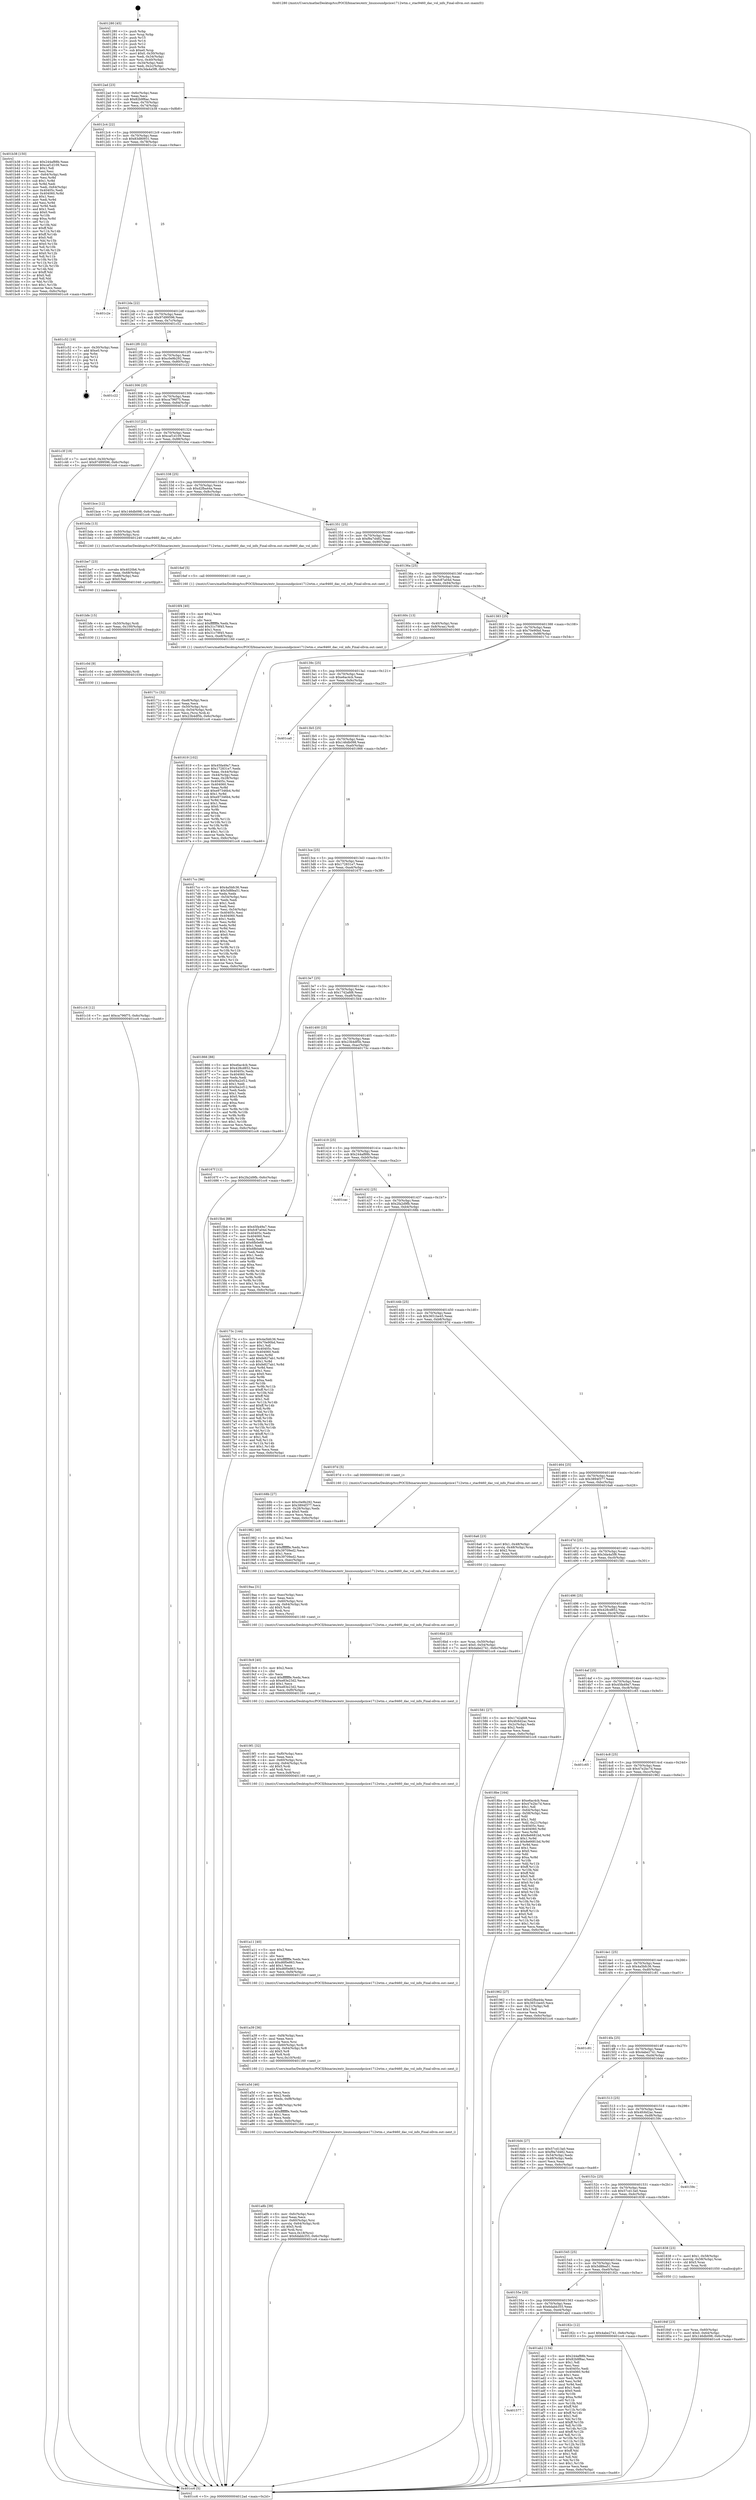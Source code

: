 digraph "0x401280" {
  label = "0x401280 (/mnt/c/Users/mathe/Desktop/tcc/POCII/binaries/extr_linuxsoundpciice1712wtm.c_stac9460_dac_vol_info_Final-ollvm.out::main(0))"
  labelloc = "t"
  node[shape=record]

  Entry [label="",width=0.3,height=0.3,shape=circle,fillcolor=black,style=filled]
  "0x4012ad" [label="{
     0x4012ad [23]\l
     | [instrs]\l
     &nbsp;&nbsp;0x4012ad \<+3\>: mov -0x6c(%rbp),%eax\l
     &nbsp;&nbsp;0x4012b0 \<+2\>: mov %eax,%ecx\l
     &nbsp;&nbsp;0x4012b2 \<+6\>: sub $0x82b9f6ac,%ecx\l
     &nbsp;&nbsp;0x4012b8 \<+3\>: mov %eax,-0x70(%rbp)\l
     &nbsp;&nbsp;0x4012bb \<+3\>: mov %ecx,-0x74(%rbp)\l
     &nbsp;&nbsp;0x4012be \<+6\>: je 0000000000401b38 \<main+0x8b8\>\l
  }"]
  "0x401b38" [label="{
     0x401b38 [150]\l
     | [instrs]\l
     &nbsp;&nbsp;0x401b38 \<+5\>: mov $0x244af88b,%eax\l
     &nbsp;&nbsp;0x401b3d \<+5\>: mov $0xcaf1d109,%ecx\l
     &nbsp;&nbsp;0x401b42 \<+2\>: mov $0x1,%dl\l
     &nbsp;&nbsp;0x401b44 \<+2\>: xor %esi,%esi\l
     &nbsp;&nbsp;0x401b46 \<+3\>: mov -0x64(%rbp),%edi\l
     &nbsp;&nbsp;0x401b49 \<+3\>: mov %esi,%r8d\l
     &nbsp;&nbsp;0x401b4c \<+4\>: sub $0x1,%r8d\l
     &nbsp;&nbsp;0x401b50 \<+3\>: sub %r8d,%edi\l
     &nbsp;&nbsp;0x401b53 \<+3\>: mov %edi,-0x64(%rbp)\l
     &nbsp;&nbsp;0x401b56 \<+7\>: mov 0x40405c,%edi\l
     &nbsp;&nbsp;0x401b5d \<+8\>: mov 0x404060,%r8d\l
     &nbsp;&nbsp;0x401b65 \<+3\>: sub $0x1,%esi\l
     &nbsp;&nbsp;0x401b68 \<+3\>: mov %edi,%r9d\l
     &nbsp;&nbsp;0x401b6b \<+3\>: add %esi,%r9d\l
     &nbsp;&nbsp;0x401b6e \<+4\>: imul %r9d,%edi\l
     &nbsp;&nbsp;0x401b72 \<+3\>: and $0x1,%edi\l
     &nbsp;&nbsp;0x401b75 \<+3\>: cmp $0x0,%edi\l
     &nbsp;&nbsp;0x401b78 \<+4\>: sete %r10b\l
     &nbsp;&nbsp;0x401b7c \<+4\>: cmp $0xa,%r8d\l
     &nbsp;&nbsp;0x401b80 \<+4\>: setl %r11b\l
     &nbsp;&nbsp;0x401b84 \<+3\>: mov %r10b,%bl\l
     &nbsp;&nbsp;0x401b87 \<+3\>: xor $0xff,%bl\l
     &nbsp;&nbsp;0x401b8a \<+3\>: mov %r11b,%r14b\l
     &nbsp;&nbsp;0x401b8d \<+4\>: xor $0xff,%r14b\l
     &nbsp;&nbsp;0x401b91 \<+3\>: xor $0x0,%dl\l
     &nbsp;&nbsp;0x401b94 \<+3\>: mov %bl,%r15b\l
     &nbsp;&nbsp;0x401b97 \<+4\>: and $0x0,%r15b\l
     &nbsp;&nbsp;0x401b9b \<+3\>: and %dl,%r10b\l
     &nbsp;&nbsp;0x401b9e \<+3\>: mov %r14b,%r12b\l
     &nbsp;&nbsp;0x401ba1 \<+4\>: and $0x0,%r12b\l
     &nbsp;&nbsp;0x401ba5 \<+3\>: and %dl,%r11b\l
     &nbsp;&nbsp;0x401ba8 \<+3\>: or %r10b,%r15b\l
     &nbsp;&nbsp;0x401bab \<+3\>: or %r11b,%r12b\l
     &nbsp;&nbsp;0x401bae \<+3\>: xor %r12b,%r15b\l
     &nbsp;&nbsp;0x401bb1 \<+3\>: or %r14b,%bl\l
     &nbsp;&nbsp;0x401bb4 \<+3\>: xor $0xff,%bl\l
     &nbsp;&nbsp;0x401bb7 \<+3\>: or $0x0,%dl\l
     &nbsp;&nbsp;0x401bba \<+2\>: and %dl,%bl\l
     &nbsp;&nbsp;0x401bbc \<+3\>: or %bl,%r15b\l
     &nbsp;&nbsp;0x401bbf \<+4\>: test $0x1,%r15b\l
     &nbsp;&nbsp;0x401bc3 \<+3\>: cmovne %ecx,%eax\l
     &nbsp;&nbsp;0x401bc6 \<+3\>: mov %eax,-0x6c(%rbp)\l
     &nbsp;&nbsp;0x401bc9 \<+5\>: jmp 0000000000401cc6 \<main+0xa46\>\l
  }"]
  "0x4012c4" [label="{
     0x4012c4 [22]\l
     | [instrs]\l
     &nbsp;&nbsp;0x4012c4 \<+5\>: jmp 00000000004012c9 \<main+0x49\>\l
     &nbsp;&nbsp;0x4012c9 \<+3\>: mov -0x70(%rbp),%eax\l
     &nbsp;&nbsp;0x4012cc \<+5\>: sub $0x83d80931,%eax\l
     &nbsp;&nbsp;0x4012d1 \<+3\>: mov %eax,-0x78(%rbp)\l
     &nbsp;&nbsp;0x4012d4 \<+6\>: je 0000000000401c2e \<main+0x9ae\>\l
  }"]
  Exit [label="",width=0.3,height=0.3,shape=circle,fillcolor=black,style=filled,peripheries=2]
  "0x401c2e" [label="{
     0x401c2e\l
  }", style=dashed]
  "0x4012da" [label="{
     0x4012da [22]\l
     | [instrs]\l
     &nbsp;&nbsp;0x4012da \<+5\>: jmp 00000000004012df \<main+0x5f\>\l
     &nbsp;&nbsp;0x4012df \<+3\>: mov -0x70(%rbp),%eax\l
     &nbsp;&nbsp;0x4012e2 \<+5\>: sub $0x97d99596,%eax\l
     &nbsp;&nbsp;0x4012e7 \<+3\>: mov %eax,-0x7c(%rbp)\l
     &nbsp;&nbsp;0x4012ea \<+6\>: je 0000000000401c52 \<main+0x9d2\>\l
  }"]
  "0x401c16" [label="{
     0x401c16 [12]\l
     | [instrs]\l
     &nbsp;&nbsp;0x401c16 \<+7\>: movl $0xca796f75,-0x6c(%rbp)\l
     &nbsp;&nbsp;0x401c1d \<+5\>: jmp 0000000000401cc6 \<main+0xa46\>\l
  }"]
  "0x401c52" [label="{
     0x401c52 [19]\l
     | [instrs]\l
     &nbsp;&nbsp;0x401c52 \<+3\>: mov -0x30(%rbp),%eax\l
     &nbsp;&nbsp;0x401c55 \<+7\>: add $0xe0,%rsp\l
     &nbsp;&nbsp;0x401c5c \<+1\>: pop %rbx\l
     &nbsp;&nbsp;0x401c5d \<+2\>: pop %r12\l
     &nbsp;&nbsp;0x401c5f \<+2\>: pop %r14\l
     &nbsp;&nbsp;0x401c61 \<+2\>: pop %r15\l
     &nbsp;&nbsp;0x401c63 \<+1\>: pop %rbp\l
     &nbsp;&nbsp;0x401c64 \<+1\>: ret\l
  }"]
  "0x4012f0" [label="{
     0x4012f0 [22]\l
     | [instrs]\l
     &nbsp;&nbsp;0x4012f0 \<+5\>: jmp 00000000004012f5 \<main+0x75\>\l
     &nbsp;&nbsp;0x4012f5 \<+3\>: mov -0x70(%rbp),%eax\l
     &nbsp;&nbsp;0x4012f8 \<+5\>: sub $0xc0e9b292,%eax\l
     &nbsp;&nbsp;0x4012fd \<+3\>: mov %eax,-0x80(%rbp)\l
     &nbsp;&nbsp;0x401300 \<+6\>: je 0000000000401c22 \<main+0x9a2\>\l
  }"]
  "0x401c0d" [label="{
     0x401c0d [9]\l
     | [instrs]\l
     &nbsp;&nbsp;0x401c0d \<+4\>: mov -0x60(%rbp),%rdi\l
     &nbsp;&nbsp;0x401c11 \<+5\>: call 0000000000401030 \<free@plt\>\l
     | [calls]\l
     &nbsp;&nbsp;0x401030 \{1\} (unknown)\l
  }"]
  "0x401c22" [label="{
     0x401c22\l
  }", style=dashed]
  "0x401306" [label="{
     0x401306 [25]\l
     | [instrs]\l
     &nbsp;&nbsp;0x401306 \<+5\>: jmp 000000000040130b \<main+0x8b\>\l
     &nbsp;&nbsp;0x40130b \<+3\>: mov -0x70(%rbp),%eax\l
     &nbsp;&nbsp;0x40130e \<+5\>: sub $0xca796f75,%eax\l
     &nbsp;&nbsp;0x401313 \<+6\>: mov %eax,-0x84(%rbp)\l
     &nbsp;&nbsp;0x401319 \<+6\>: je 0000000000401c3f \<main+0x9bf\>\l
  }"]
  "0x401bfe" [label="{
     0x401bfe [15]\l
     | [instrs]\l
     &nbsp;&nbsp;0x401bfe \<+4\>: mov -0x50(%rbp),%rdi\l
     &nbsp;&nbsp;0x401c02 \<+6\>: mov %eax,-0x100(%rbp)\l
     &nbsp;&nbsp;0x401c08 \<+5\>: call 0000000000401030 \<free@plt\>\l
     | [calls]\l
     &nbsp;&nbsp;0x401030 \{1\} (unknown)\l
  }"]
  "0x401c3f" [label="{
     0x401c3f [19]\l
     | [instrs]\l
     &nbsp;&nbsp;0x401c3f \<+7\>: movl $0x0,-0x30(%rbp)\l
     &nbsp;&nbsp;0x401c46 \<+7\>: movl $0x97d99596,-0x6c(%rbp)\l
     &nbsp;&nbsp;0x401c4d \<+5\>: jmp 0000000000401cc6 \<main+0xa46\>\l
  }"]
  "0x40131f" [label="{
     0x40131f [25]\l
     | [instrs]\l
     &nbsp;&nbsp;0x40131f \<+5\>: jmp 0000000000401324 \<main+0xa4\>\l
     &nbsp;&nbsp;0x401324 \<+3\>: mov -0x70(%rbp),%eax\l
     &nbsp;&nbsp;0x401327 \<+5\>: sub $0xcaf1d109,%eax\l
     &nbsp;&nbsp;0x40132c \<+6\>: mov %eax,-0x88(%rbp)\l
     &nbsp;&nbsp;0x401332 \<+6\>: je 0000000000401bce \<main+0x94e\>\l
  }"]
  "0x401be7" [label="{
     0x401be7 [23]\l
     | [instrs]\l
     &nbsp;&nbsp;0x401be7 \<+10\>: movabs $0x4020b6,%rdi\l
     &nbsp;&nbsp;0x401bf1 \<+3\>: mov %eax,-0x68(%rbp)\l
     &nbsp;&nbsp;0x401bf4 \<+3\>: mov -0x68(%rbp),%esi\l
     &nbsp;&nbsp;0x401bf7 \<+2\>: mov $0x0,%al\l
     &nbsp;&nbsp;0x401bf9 \<+5\>: call 0000000000401040 \<printf@plt\>\l
     | [calls]\l
     &nbsp;&nbsp;0x401040 \{1\} (unknown)\l
  }"]
  "0x401bce" [label="{
     0x401bce [12]\l
     | [instrs]\l
     &nbsp;&nbsp;0x401bce \<+7\>: movl $0x146db098,-0x6c(%rbp)\l
     &nbsp;&nbsp;0x401bd5 \<+5\>: jmp 0000000000401cc6 \<main+0xa46\>\l
  }"]
  "0x401338" [label="{
     0x401338 [25]\l
     | [instrs]\l
     &nbsp;&nbsp;0x401338 \<+5\>: jmp 000000000040133d \<main+0xbd\>\l
     &nbsp;&nbsp;0x40133d \<+3\>: mov -0x70(%rbp),%eax\l
     &nbsp;&nbsp;0x401340 \<+5\>: sub $0xd2fba44a,%eax\l
     &nbsp;&nbsp;0x401345 \<+6\>: mov %eax,-0x8c(%rbp)\l
     &nbsp;&nbsp;0x40134b \<+6\>: je 0000000000401bda \<main+0x95a\>\l
  }"]
  "0x401577" [label="{
     0x401577\l
  }", style=dashed]
  "0x401bda" [label="{
     0x401bda [13]\l
     | [instrs]\l
     &nbsp;&nbsp;0x401bda \<+4\>: mov -0x50(%rbp),%rdi\l
     &nbsp;&nbsp;0x401bde \<+4\>: mov -0x60(%rbp),%rsi\l
     &nbsp;&nbsp;0x401be2 \<+5\>: call 0000000000401240 \<stac9460_dac_vol_info\>\l
     | [calls]\l
     &nbsp;&nbsp;0x401240 \{1\} (/mnt/c/Users/mathe/Desktop/tcc/POCII/binaries/extr_linuxsoundpciice1712wtm.c_stac9460_dac_vol_info_Final-ollvm.out::stac9460_dac_vol_info)\l
  }"]
  "0x401351" [label="{
     0x401351 [25]\l
     | [instrs]\l
     &nbsp;&nbsp;0x401351 \<+5\>: jmp 0000000000401356 \<main+0xd6\>\l
     &nbsp;&nbsp;0x401356 \<+3\>: mov -0x70(%rbp),%eax\l
     &nbsp;&nbsp;0x401359 \<+5\>: sub $0xf9a7d482,%eax\l
     &nbsp;&nbsp;0x40135e \<+6\>: mov %eax,-0x90(%rbp)\l
     &nbsp;&nbsp;0x401364 \<+6\>: je 00000000004016ef \<main+0x46f\>\l
  }"]
  "0x401ab2" [label="{
     0x401ab2 [134]\l
     | [instrs]\l
     &nbsp;&nbsp;0x401ab2 \<+5\>: mov $0x244af88b,%eax\l
     &nbsp;&nbsp;0x401ab7 \<+5\>: mov $0x82b9f6ac,%ecx\l
     &nbsp;&nbsp;0x401abc \<+2\>: mov $0x1,%dl\l
     &nbsp;&nbsp;0x401abe \<+2\>: xor %esi,%esi\l
     &nbsp;&nbsp;0x401ac0 \<+7\>: mov 0x40405c,%edi\l
     &nbsp;&nbsp;0x401ac7 \<+8\>: mov 0x404060,%r8d\l
     &nbsp;&nbsp;0x401acf \<+3\>: sub $0x1,%esi\l
     &nbsp;&nbsp;0x401ad2 \<+3\>: mov %edi,%r9d\l
     &nbsp;&nbsp;0x401ad5 \<+3\>: add %esi,%r9d\l
     &nbsp;&nbsp;0x401ad8 \<+4\>: imul %r9d,%edi\l
     &nbsp;&nbsp;0x401adc \<+3\>: and $0x1,%edi\l
     &nbsp;&nbsp;0x401adf \<+3\>: cmp $0x0,%edi\l
     &nbsp;&nbsp;0x401ae2 \<+4\>: sete %r10b\l
     &nbsp;&nbsp;0x401ae6 \<+4\>: cmp $0xa,%r8d\l
     &nbsp;&nbsp;0x401aea \<+4\>: setl %r11b\l
     &nbsp;&nbsp;0x401aee \<+3\>: mov %r10b,%bl\l
     &nbsp;&nbsp;0x401af1 \<+3\>: xor $0xff,%bl\l
     &nbsp;&nbsp;0x401af4 \<+3\>: mov %r11b,%r14b\l
     &nbsp;&nbsp;0x401af7 \<+4\>: xor $0xff,%r14b\l
     &nbsp;&nbsp;0x401afb \<+3\>: xor $0x1,%dl\l
     &nbsp;&nbsp;0x401afe \<+3\>: mov %bl,%r15b\l
     &nbsp;&nbsp;0x401b01 \<+4\>: and $0xff,%r15b\l
     &nbsp;&nbsp;0x401b05 \<+3\>: and %dl,%r10b\l
     &nbsp;&nbsp;0x401b08 \<+3\>: mov %r14b,%r12b\l
     &nbsp;&nbsp;0x401b0b \<+4\>: and $0xff,%r12b\l
     &nbsp;&nbsp;0x401b0f \<+3\>: and %dl,%r11b\l
     &nbsp;&nbsp;0x401b12 \<+3\>: or %r10b,%r15b\l
     &nbsp;&nbsp;0x401b15 \<+3\>: or %r11b,%r12b\l
     &nbsp;&nbsp;0x401b18 \<+3\>: xor %r12b,%r15b\l
     &nbsp;&nbsp;0x401b1b \<+3\>: or %r14b,%bl\l
     &nbsp;&nbsp;0x401b1e \<+3\>: xor $0xff,%bl\l
     &nbsp;&nbsp;0x401b21 \<+3\>: or $0x1,%dl\l
     &nbsp;&nbsp;0x401b24 \<+2\>: and %dl,%bl\l
     &nbsp;&nbsp;0x401b26 \<+3\>: or %bl,%r15b\l
     &nbsp;&nbsp;0x401b29 \<+4\>: test $0x1,%r15b\l
     &nbsp;&nbsp;0x401b2d \<+3\>: cmovne %ecx,%eax\l
     &nbsp;&nbsp;0x401b30 \<+3\>: mov %eax,-0x6c(%rbp)\l
     &nbsp;&nbsp;0x401b33 \<+5\>: jmp 0000000000401cc6 \<main+0xa46\>\l
  }"]
  "0x4016ef" [label="{
     0x4016ef [5]\l
     | [instrs]\l
     &nbsp;&nbsp;0x4016ef \<+5\>: call 0000000000401160 \<next_i\>\l
     | [calls]\l
     &nbsp;&nbsp;0x401160 \{1\} (/mnt/c/Users/mathe/Desktop/tcc/POCII/binaries/extr_linuxsoundpciice1712wtm.c_stac9460_dac_vol_info_Final-ollvm.out::next_i)\l
  }"]
  "0x40136a" [label="{
     0x40136a [25]\l
     | [instrs]\l
     &nbsp;&nbsp;0x40136a \<+5\>: jmp 000000000040136f \<main+0xef\>\l
     &nbsp;&nbsp;0x40136f \<+3\>: mov -0x70(%rbp),%eax\l
     &nbsp;&nbsp;0x401372 \<+5\>: sub $0xfc87a04d,%eax\l
     &nbsp;&nbsp;0x401377 \<+6\>: mov %eax,-0x94(%rbp)\l
     &nbsp;&nbsp;0x40137d \<+6\>: je 000000000040160c \<main+0x38c\>\l
  }"]
  "0x401a8b" [label="{
     0x401a8b [39]\l
     | [instrs]\l
     &nbsp;&nbsp;0x401a8b \<+6\>: mov -0xfc(%rbp),%ecx\l
     &nbsp;&nbsp;0x401a91 \<+3\>: imul %eax,%ecx\l
     &nbsp;&nbsp;0x401a94 \<+4\>: mov -0x60(%rbp),%rsi\l
     &nbsp;&nbsp;0x401a98 \<+4\>: movslq -0x64(%rbp),%rdi\l
     &nbsp;&nbsp;0x401a9c \<+4\>: shl $0x5,%rdi\l
     &nbsp;&nbsp;0x401aa0 \<+3\>: add %rdi,%rsi\l
     &nbsp;&nbsp;0x401aa3 \<+3\>: mov %ecx,0x18(%rsi)\l
     &nbsp;&nbsp;0x401aa6 \<+7\>: movl $0x6dabb355,-0x6c(%rbp)\l
     &nbsp;&nbsp;0x401aad \<+5\>: jmp 0000000000401cc6 \<main+0xa46\>\l
  }"]
  "0x40160c" [label="{
     0x40160c [13]\l
     | [instrs]\l
     &nbsp;&nbsp;0x40160c \<+4\>: mov -0x40(%rbp),%rax\l
     &nbsp;&nbsp;0x401610 \<+4\>: mov 0x8(%rax),%rdi\l
     &nbsp;&nbsp;0x401614 \<+5\>: call 0000000000401060 \<atoi@plt\>\l
     | [calls]\l
     &nbsp;&nbsp;0x401060 \{1\} (unknown)\l
  }"]
  "0x401383" [label="{
     0x401383 [25]\l
     | [instrs]\l
     &nbsp;&nbsp;0x401383 \<+5\>: jmp 0000000000401388 \<main+0x108\>\l
     &nbsp;&nbsp;0x401388 \<+3\>: mov -0x70(%rbp),%eax\l
     &nbsp;&nbsp;0x40138b \<+5\>: sub $0x70e90bd,%eax\l
     &nbsp;&nbsp;0x401390 \<+6\>: mov %eax,-0x98(%rbp)\l
     &nbsp;&nbsp;0x401396 \<+6\>: je 00000000004017cc \<main+0x54c\>\l
  }"]
  "0x401a5d" [label="{
     0x401a5d [46]\l
     | [instrs]\l
     &nbsp;&nbsp;0x401a5d \<+2\>: xor %ecx,%ecx\l
     &nbsp;&nbsp;0x401a5f \<+5\>: mov $0x2,%edx\l
     &nbsp;&nbsp;0x401a64 \<+6\>: mov %edx,-0xf8(%rbp)\l
     &nbsp;&nbsp;0x401a6a \<+1\>: cltd\l
     &nbsp;&nbsp;0x401a6b \<+7\>: mov -0xf8(%rbp),%r9d\l
     &nbsp;&nbsp;0x401a72 \<+3\>: idiv %r9d\l
     &nbsp;&nbsp;0x401a75 \<+6\>: imul $0xfffffffe,%edx,%edx\l
     &nbsp;&nbsp;0x401a7b \<+3\>: sub $0x1,%ecx\l
     &nbsp;&nbsp;0x401a7e \<+2\>: sub %ecx,%edx\l
     &nbsp;&nbsp;0x401a80 \<+6\>: mov %edx,-0xfc(%rbp)\l
     &nbsp;&nbsp;0x401a86 \<+5\>: call 0000000000401160 \<next_i\>\l
     | [calls]\l
     &nbsp;&nbsp;0x401160 \{1\} (/mnt/c/Users/mathe/Desktop/tcc/POCII/binaries/extr_linuxsoundpciice1712wtm.c_stac9460_dac_vol_info_Final-ollvm.out::next_i)\l
  }"]
  "0x4017cc" [label="{
     0x4017cc [96]\l
     | [instrs]\l
     &nbsp;&nbsp;0x4017cc \<+5\>: mov $0x4a5bfc36,%eax\l
     &nbsp;&nbsp;0x4017d1 \<+5\>: mov $0x5d8fea51,%ecx\l
     &nbsp;&nbsp;0x4017d6 \<+2\>: xor %edx,%edx\l
     &nbsp;&nbsp;0x4017d8 \<+3\>: mov -0x54(%rbp),%esi\l
     &nbsp;&nbsp;0x4017db \<+2\>: mov %edx,%edi\l
     &nbsp;&nbsp;0x4017dd \<+3\>: sub $0x1,%edi\l
     &nbsp;&nbsp;0x4017e0 \<+2\>: sub %edi,%esi\l
     &nbsp;&nbsp;0x4017e2 \<+3\>: mov %esi,-0x54(%rbp)\l
     &nbsp;&nbsp;0x4017e5 \<+7\>: mov 0x40405c,%esi\l
     &nbsp;&nbsp;0x4017ec \<+7\>: mov 0x404060,%edi\l
     &nbsp;&nbsp;0x4017f3 \<+3\>: sub $0x1,%edx\l
     &nbsp;&nbsp;0x4017f6 \<+3\>: mov %esi,%r8d\l
     &nbsp;&nbsp;0x4017f9 \<+3\>: add %edx,%r8d\l
     &nbsp;&nbsp;0x4017fc \<+4\>: imul %r8d,%esi\l
     &nbsp;&nbsp;0x401800 \<+3\>: and $0x1,%esi\l
     &nbsp;&nbsp;0x401803 \<+3\>: cmp $0x0,%esi\l
     &nbsp;&nbsp;0x401806 \<+4\>: sete %r9b\l
     &nbsp;&nbsp;0x40180a \<+3\>: cmp $0xa,%edi\l
     &nbsp;&nbsp;0x40180d \<+4\>: setl %r10b\l
     &nbsp;&nbsp;0x401811 \<+3\>: mov %r9b,%r11b\l
     &nbsp;&nbsp;0x401814 \<+3\>: and %r10b,%r11b\l
     &nbsp;&nbsp;0x401817 \<+3\>: xor %r10b,%r9b\l
     &nbsp;&nbsp;0x40181a \<+3\>: or %r9b,%r11b\l
     &nbsp;&nbsp;0x40181d \<+4\>: test $0x1,%r11b\l
     &nbsp;&nbsp;0x401821 \<+3\>: cmovne %ecx,%eax\l
     &nbsp;&nbsp;0x401824 \<+3\>: mov %eax,-0x6c(%rbp)\l
     &nbsp;&nbsp;0x401827 \<+5\>: jmp 0000000000401cc6 \<main+0xa46\>\l
  }"]
  "0x40139c" [label="{
     0x40139c [25]\l
     | [instrs]\l
     &nbsp;&nbsp;0x40139c \<+5\>: jmp 00000000004013a1 \<main+0x121\>\l
     &nbsp;&nbsp;0x4013a1 \<+3\>: mov -0x70(%rbp),%eax\l
     &nbsp;&nbsp;0x4013a4 \<+5\>: sub $0xe6ac4cb,%eax\l
     &nbsp;&nbsp;0x4013a9 \<+6\>: mov %eax,-0x9c(%rbp)\l
     &nbsp;&nbsp;0x4013af \<+6\>: je 0000000000401ca0 \<main+0xa20\>\l
  }"]
  "0x401a39" [label="{
     0x401a39 [36]\l
     | [instrs]\l
     &nbsp;&nbsp;0x401a39 \<+6\>: mov -0xf4(%rbp),%ecx\l
     &nbsp;&nbsp;0x401a3f \<+3\>: imul %eax,%ecx\l
     &nbsp;&nbsp;0x401a42 \<+3\>: movslq %ecx,%rsi\l
     &nbsp;&nbsp;0x401a45 \<+4\>: mov -0x60(%rbp),%rdi\l
     &nbsp;&nbsp;0x401a49 \<+4\>: movslq -0x64(%rbp),%r8\l
     &nbsp;&nbsp;0x401a4d \<+4\>: shl $0x5,%r8\l
     &nbsp;&nbsp;0x401a51 \<+3\>: add %r8,%rdi\l
     &nbsp;&nbsp;0x401a54 \<+4\>: mov %rsi,0x10(%rdi)\l
     &nbsp;&nbsp;0x401a58 \<+5\>: call 0000000000401160 \<next_i\>\l
     | [calls]\l
     &nbsp;&nbsp;0x401160 \{1\} (/mnt/c/Users/mathe/Desktop/tcc/POCII/binaries/extr_linuxsoundpciice1712wtm.c_stac9460_dac_vol_info_Final-ollvm.out::next_i)\l
  }"]
  "0x401ca0" [label="{
     0x401ca0\l
  }", style=dashed]
  "0x4013b5" [label="{
     0x4013b5 [25]\l
     | [instrs]\l
     &nbsp;&nbsp;0x4013b5 \<+5\>: jmp 00000000004013ba \<main+0x13a\>\l
     &nbsp;&nbsp;0x4013ba \<+3\>: mov -0x70(%rbp),%eax\l
     &nbsp;&nbsp;0x4013bd \<+5\>: sub $0x146db098,%eax\l
     &nbsp;&nbsp;0x4013c2 \<+6\>: mov %eax,-0xa0(%rbp)\l
     &nbsp;&nbsp;0x4013c8 \<+6\>: je 0000000000401866 \<main+0x5e6\>\l
  }"]
  "0x401a11" [label="{
     0x401a11 [40]\l
     | [instrs]\l
     &nbsp;&nbsp;0x401a11 \<+5\>: mov $0x2,%ecx\l
     &nbsp;&nbsp;0x401a16 \<+1\>: cltd\l
     &nbsp;&nbsp;0x401a17 \<+2\>: idiv %ecx\l
     &nbsp;&nbsp;0x401a19 \<+6\>: imul $0xfffffffe,%edx,%ecx\l
     &nbsp;&nbsp;0x401a1f \<+6\>: sub $0xd6f0e863,%ecx\l
     &nbsp;&nbsp;0x401a25 \<+3\>: add $0x1,%ecx\l
     &nbsp;&nbsp;0x401a28 \<+6\>: add $0xd6f0e863,%ecx\l
     &nbsp;&nbsp;0x401a2e \<+6\>: mov %ecx,-0xf4(%rbp)\l
     &nbsp;&nbsp;0x401a34 \<+5\>: call 0000000000401160 \<next_i\>\l
     | [calls]\l
     &nbsp;&nbsp;0x401160 \{1\} (/mnt/c/Users/mathe/Desktop/tcc/POCII/binaries/extr_linuxsoundpciice1712wtm.c_stac9460_dac_vol_info_Final-ollvm.out::next_i)\l
  }"]
  "0x401866" [label="{
     0x401866 [88]\l
     | [instrs]\l
     &nbsp;&nbsp;0x401866 \<+5\>: mov $0xe6ac4cb,%eax\l
     &nbsp;&nbsp;0x40186b \<+5\>: mov $0x428cd852,%ecx\l
     &nbsp;&nbsp;0x401870 \<+7\>: mov 0x40405c,%edx\l
     &nbsp;&nbsp;0x401877 \<+7\>: mov 0x404060,%esi\l
     &nbsp;&nbsp;0x40187e \<+2\>: mov %edx,%edi\l
     &nbsp;&nbsp;0x401880 \<+6\>: sub $0xf4a2cf12,%edi\l
     &nbsp;&nbsp;0x401886 \<+3\>: sub $0x1,%edi\l
     &nbsp;&nbsp;0x401889 \<+6\>: add $0xf4a2cf12,%edi\l
     &nbsp;&nbsp;0x40188f \<+3\>: imul %edi,%edx\l
     &nbsp;&nbsp;0x401892 \<+3\>: and $0x1,%edx\l
     &nbsp;&nbsp;0x401895 \<+3\>: cmp $0x0,%edx\l
     &nbsp;&nbsp;0x401898 \<+4\>: sete %r8b\l
     &nbsp;&nbsp;0x40189c \<+3\>: cmp $0xa,%esi\l
     &nbsp;&nbsp;0x40189f \<+4\>: setl %r9b\l
     &nbsp;&nbsp;0x4018a3 \<+3\>: mov %r8b,%r10b\l
     &nbsp;&nbsp;0x4018a6 \<+3\>: and %r9b,%r10b\l
     &nbsp;&nbsp;0x4018a9 \<+3\>: xor %r9b,%r8b\l
     &nbsp;&nbsp;0x4018ac \<+3\>: or %r8b,%r10b\l
     &nbsp;&nbsp;0x4018af \<+4\>: test $0x1,%r10b\l
     &nbsp;&nbsp;0x4018b3 \<+3\>: cmovne %ecx,%eax\l
     &nbsp;&nbsp;0x4018b6 \<+3\>: mov %eax,-0x6c(%rbp)\l
     &nbsp;&nbsp;0x4018b9 \<+5\>: jmp 0000000000401cc6 \<main+0xa46\>\l
  }"]
  "0x4013ce" [label="{
     0x4013ce [25]\l
     | [instrs]\l
     &nbsp;&nbsp;0x4013ce \<+5\>: jmp 00000000004013d3 \<main+0x153\>\l
     &nbsp;&nbsp;0x4013d3 \<+3\>: mov -0x70(%rbp),%eax\l
     &nbsp;&nbsp;0x4013d6 \<+5\>: sub $0x172831e7,%eax\l
     &nbsp;&nbsp;0x4013db \<+6\>: mov %eax,-0xa4(%rbp)\l
     &nbsp;&nbsp;0x4013e1 \<+6\>: je 000000000040167f \<main+0x3ff\>\l
  }"]
  "0x4019f1" [label="{
     0x4019f1 [32]\l
     | [instrs]\l
     &nbsp;&nbsp;0x4019f1 \<+6\>: mov -0xf0(%rbp),%ecx\l
     &nbsp;&nbsp;0x4019f7 \<+3\>: imul %eax,%ecx\l
     &nbsp;&nbsp;0x4019fa \<+4\>: mov -0x60(%rbp),%rsi\l
     &nbsp;&nbsp;0x4019fe \<+4\>: movslq -0x64(%rbp),%rdi\l
     &nbsp;&nbsp;0x401a02 \<+4\>: shl $0x5,%rdi\l
     &nbsp;&nbsp;0x401a06 \<+3\>: add %rdi,%rsi\l
     &nbsp;&nbsp;0x401a09 \<+3\>: mov %ecx,0x8(%rsi)\l
     &nbsp;&nbsp;0x401a0c \<+5\>: call 0000000000401160 \<next_i\>\l
     | [calls]\l
     &nbsp;&nbsp;0x401160 \{1\} (/mnt/c/Users/mathe/Desktop/tcc/POCII/binaries/extr_linuxsoundpciice1712wtm.c_stac9460_dac_vol_info_Final-ollvm.out::next_i)\l
  }"]
  "0x40167f" [label="{
     0x40167f [12]\l
     | [instrs]\l
     &nbsp;&nbsp;0x40167f \<+7\>: movl $0x2fa2d9fb,-0x6c(%rbp)\l
     &nbsp;&nbsp;0x401686 \<+5\>: jmp 0000000000401cc6 \<main+0xa46\>\l
  }"]
  "0x4013e7" [label="{
     0x4013e7 [25]\l
     | [instrs]\l
     &nbsp;&nbsp;0x4013e7 \<+5\>: jmp 00000000004013ec \<main+0x16c\>\l
     &nbsp;&nbsp;0x4013ec \<+3\>: mov -0x70(%rbp),%eax\l
     &nbsp;&nbsp;0x4013ef \<+5\>: sub $0x1742afd8,%eax\l
     &nbsp;&nbsp;0x4013f4 \<+6\>: mov %eax,-0xa8(%rbp)\l
     &nbsp;&nbsp;0x4013fa \<+6\>: je 00000000004015b4 \<main+0x334\>\l
  }"]
  "0x4019c9" [label="{
     0x4019c9 [40]\l
     | [instrs]\l
     &nbsp;&nbsp;0x4019c9 \<+5\>: mov $0x2,%ecx\l
     &nbsp;&nbsp;0x4019ce \<+1\>: cltd\l
     &nbsp;&nbsp;0x4019cf \<+2\>: idiv %ecx\l
     &nbsp;&nbsp;0x4019d1 \<+6\>: imul $0xfffffffe,%edx,%ecx\l
     &nbsp;&nbsp;0x4019d7 \<+6\>: sub $0xe83e23d2,%ecx\l
     &nbsp;&nbsp;0x4019dd \<+3\>: add $0x1,%ecx\l
     &nbsp;&nbsp;0x4019e0 \<+6\>: add $0xe83e23d2,%ecx\l
     &nbsp;&nbsp;0x4019e6 \<+6\>: mov %ecx,-0xf0(%rbp)\l
     &nbsp;&nbsp;0x4019ec \<+5\>: call 0000000000401160 \<next_i\>\l
     | [calls]\l
     &nbsp;&nbsp;0x401160 \{1\} (/mnt/c/Users/mathe/Desktop/tcc/POCII/binaries/extr_linuxsoundpciice1712wtm.c_stac9460_dac_vol_info_Final-ollvm.out::next_i)\l
  }"]
  "0x4015b4" [label="{
     0x4015b4 [88]\l
     | [instrs]\l
     &nbsp;&nbsp;0x4015b4 \<+5\>: mov $0x45fa49a7,%eax\l
     &nbsp;&nbsp;0x4015b9 \<+5\>: mov $0xfc87a04d,%ecx\l
     &nbsp;&nbsp;0x4015be \<+7\>: mov 0x40405c,%edx\l
     &nbsp;&nbsp;0x4015c5 \<+7\>: mov 0x404060,%esi\l
     &nbsp;&nbsp;0x4015cc \<+2\>: mov %edx,%edi\l
     &nbsp;&nbsp;0x4015ce \<+6\>: add $0x6fb0e68,%edi\l
     &nbsp;&nbsp;0x4015d4 \<+3\>: sub $0x1,%edi\l
     &nbsp;&nbsp;0x4015d7 \<+6\>: sub $0x6fb0e68,%edi\l
     &nbsp;&nbsp;0x4015dd \<+3\>: imul %edi,%edx\l
     &nbsp;&nbsp;0x4015e0 \<+3\>: and $0x1,%edx\l
     &nbsp;&nbsp;0x4015e3 \<+3\>: cmp $0x0,%edx\l
     &nbsp;&nbsp;0x4015e6 \<+4\>: sete %r8b\l
     &nbsp;&nbsp;0x4015ea \<+3\>: cmp $0xa,%esi\l
     &nbsp;&nbsp;0x4015ed \<+4\>: setl %r9b\l
     &nbsp;&nbsp;0x4015f1 \<+3\>: mov %r8b,%r10b\l
     &nbsp;&nbsp;0x4015f4 \<+3\>: and %r9b,%r10b\l
     &nbsp;&nbsp;0x4015f7 \<+3\>: xor %r9b,%r8b\l
     &nbsp;&nbsp;0x4015fa \<+3\>: or %r8b,%r10b\l
     &nbsp;&nbsp;0x4015fd \<+4\>: test $0x1,%r10b\l
     &nbsp;&nbsp;0x401601 \<+3\>: cmovne %ecx,%eax\l
     &nbsp;&nbsp;0x401604 \<+3\>: mov %eax,-0x6c(%rbp)\l
     &nbsp;&nbsp;0x401607 \<+5\>: jmp 0000000000401cc6 \<main+0xa46\>\l
  }"]
  "0x401400" [label="{
     0x401400 [25]\l
     | [instrs]\l
     &nbsp;&nbsp;0x401400 \<+5\>: jmp 0000000000401405 \<main+0x185\>\l
     &nbsp;&nbsp;0x401405 \<+3\>: mov -0x70(%rbp),%eax\l
     &nbsp;&nbsp;0x401408 \<+5\>: sub $0x23b4df5b,%eax\l
     &nbsp;&nbsp;0x40140d \<+6\>: mov %eax,-0xac(%rbp)\l
     &nbsp;&nbsp;0x401413 \<+6\>: je 000000000040173c \<main+0x4bc\>\l
  }"]
  "0x4019aa" [label="{
     0x4019aa [31]\l
     | [instrs]\l
     &nbsp;&nbsp;0x4019aa \<+6\>: mov -0xec(%rbp),%ecx\l
     &nbsp;&nbsp;0x4019b0 \<+3\>: imul %eax,%ecx\l
     &nbsp;&nbsp;0x4019b3 \<+4\>: mov -0x60(%rbp),%rsi\l
     &nbsp;&nbsp;0x4019b7 \<+4\>: movslq -0x64(%rbp),%rdi\l
     &nbsp;&nbsp;0x4019bb \<+4\>: shl $0x5,%rdi\l
     &nbsp;&nbsp;0x4019bf \<+3\>: add %rdi,%rsi\l
     &nbsp;&nbsp;0x4019c2 \<+2\>: mov %ecx,(%rsi)\l
     &nbsp;&nbsp;0x4019c4 \<+5\>: call 0000000000401160 \<next_i\>\l
     | [calls]\l
     &nbsp;&nbsp;0x401160 \{1\} (/mnt/c/Users/mathe/Desktop/tcc/POCII/binaries/extr_linuxsoundpciice1712wtm.c_stac9460_dac_vol_info_Final-ollvm.out::next_i)\l
  }"]
  "0x40173c" [label="{
     0x40173c [144]\l
     | [instrs]\l
     &nbsp;&nbsp;0x40173c \<+5\>: mov $0x4a5bfc36,%eax\l
     &nbsp;&nbsp;0x401741 \<+5\>: mov $0x70e90bd,%ecx\l
     &nbsp;&nbsp;0x401746 \<+2\>: mov $0x1,%dl\l
     &nbsp;&nbsp;0x401748 \<+7\>: mov 0x40405c,%esi\l
     &nbsp;&nbsp;0x40174f \<+7\>: mov 0x404060,%edi\l
     &nbsp;&nbsp;0x401756 \<+3\>: mov %esi,%r8d\l
     &nbsp;&nbsp;0x401759 \<+7\>: add $0xfe827ab1,%r8d\l
     &nbsp;&nbsp;0x401760 \<+4\>: sub $0x1,%r8d\l
     &nbsp;&nbsp;0x401764 \<+7\>: sub $0xfe827ab1,%r8d\l
     &nbsp;&nbsp;0x40176b \<+4\>: imul %r8d,%esi\l
     &nbsp;&nbsp;0x40176f \<+3\>: and $0x1,%esi\l
     &nbsp;&nbsp;0x401772 \<+3\>: cmp $0x0,%esi\l
     &nbsp;&nbsp;0x401775 \<+4\>: sete %r9b\l
     &nbsp;&nbsp;0x401779 \<+3\>: cmp $0xa,%edi\l
     &nbsp;&nbsp;0x40177c \<+4\>: setl %r10b\l
     &nbsp;&nbsp;0x401780 \<+3\>: mov %r9b,%r11b\l
     &nbsp;&nbsp;0x401783 \<+4\>: xor $0xff,%r11b\l
     &nbsp;&nbsp;0x401787 \<+3\>: mov %r10b,%bl\l
     &nbsp;&nbsp;0x40178a \<+3\>: xor $0xff,%bl\l
     &nbsp;&nbsp;0x40178d \<+3\>: xor $0x1,%dl\l
     &nbsp;&nbsp;0x401790 \<+3\>: mov %r11b,%r14b\l
     &nbsp;&nbsp;0x401793 \<+4\>: and $0xff,%r14b\l
     &nbsp;&nbsp;0x401797 \<+3\>: and %dl,%r9b\l
     &nbsp;&nbsp;0x40179a \<+3\>: mov %bl,%r15b\l
     &nbsp;&nbsp;0x40179d \<+4\>: and $0xff,%r15b\l
     &nbsp;&nbsp;0x4017a1 \<+3\>: and %dl,%r10b\l
     &nbsp;&nbsp;0x4017a4 \<+3\>: or %r9b,%r14b\l
     &nbsp;&nbsp;0x4017a7 \<+3\>: or %r10b,%r15b\l
     &nbsp;&nbsp;0x4017aa \<+3\>: xor %r15b,%r14b\l
     &nbsp;&nbsp;0x4017ad \<+3\>: or %bl,%r11b\l
     &nbsp;&nbsp;0x4017b0 \<+4\>: xor $0xff,%r11b\l
     &nbsp;&nbsp;0x4017b4 \<+3\>: or $0x1,%dl\l
     &nbsp;&nbsp;0x4017b7 \<+3\>: and %dl,%r11b\l
     &nbsp;&nbsp;0x4017ba \<+3\>: or %r11b,%r14b\l
     &nbsp;&nbsp;0x4017bd \<+4\>: test $0x1,%r14b\l
     &nbsp;&nbsp;0x4017c1 \<+3\>: cmovne %ecx,%eax\l
     &nbsp;&nbsp;0x4017c4 \<+3\>: mov %eax,-0x6c(%rbp)\l
     &nbsp;&nbsp;0x4017c7 \<+5\>: jmp 0000000000401cc6 \<main+0xa46\>\l
  }"]
  "0x401419" [label="{
     0x401419 [25]\l
     | [instrs]\l
     &nbsp;&nbsp;0x401419 \<+5\>: jmp 000000000040141e \<main+0x19e\>\l
     &nbsp;&nbsp;0x40141e \<+3\>: mov -0x70(%rbp),%eax\l
     &nbsp;&nbsp;0x401421 \<+5\>: sub $0x244af88b,%eax\l
     &nbsp;&nbsp;0x401426 \<+6\>: mov %eax,-0xb0(%rbp)\l
     &nbsp;&nbsp;0x40142c \<+6\>: je 0000000000401cac \<main+0xa2c\>\l
  }"]
  "0x401982" [label="{
     0x401982 [40]\l
     | [instrs]\l
     &nbsp;&nbsp;0x401982 \<+5\>: mov $0x2,%ecx\l
     &nbsp;&nbsp;0x401987 \<+1\>: cltd\l
     &nbsp;&nbsp;0x401988 \<+2\>: idiv %ecx\l
     &nbsp;&nbsp;0x40198a \<+6\>: imul $0xfffffffe,%edx,%ecx\l
     &nbsp;&nbsp;0x401990 \<+6\>: sub $0x39709ed2,%ecx\l
     &nbsp;&nbsp;0x401996 \<+3\>: add $0x1,%ecx\l
     &nbsp;&nbsp;0x401999 \<+6\>: add $0x39709ed2,%ecx\l
     &nbsp;&nbsp;0x40199f \<+6\>: mov %ecx,-0xec(%rbp)\l
     &nbsp;&nbsp;0x4019a5 \<+5\>: call 0000000000401160 \<next_i\>\l
     | [calls]\l
     &nbsp;&nbsp;0x401160 \{1\} (/mnt/c/Users/mathe/Desktop/tcc/POCII/binaries/extr_linuxsoundpciice1712wtm.c_stac9460_dac_vol_info_Final-ollvm.out::next_i)\l
  }"]
  "0x401cac" [label="{
     0x401cac\l
  }", style=dashed]
  "0x401432" [label="{
     0x401432 [25]\l
     | [instrs]\l
     &nbsp;&nbsp;0x401432 \<+5\>: jmp 0000000000401437 \<main+0x1b7\>\l
     &nbsp;&nbsp;0x401437 \<+3\>: mov -0x70(%rbp),%eax\l
     &nbsp;&nbsp;0x40143a \<+5\>: sub $0x2fa2d9fb,%eax\l
     &nbsp;&nbsp;0x40143f \<+6\>: mov %eax,-0xb4(%rbp)\l
     &nbsp;&nbsp;0x401445 \<+6\>: je 000000000040168b \<main+0x40b\>\l
  }"]
  "0x40184f" [label="{
     0x40184f [23]\l
     | [instrs]\l
     &nbsp;&nbsp;0x40184f \<+4\>: mov %rax,-0x60(%rbp)\l
     &nbsp;&nbsp;0x401853 \<+7\>: movl $0x0,-0x64(%rbp)\l
     &nbsp;&nbsp;0x40185a \<+7\>: movl $0x146db098,-0x6c(%rbp)\l
     &nbsp;&nbsp;0x401861 \<+5\>: jmp 0000000000401cc6 \<main+0xa46\>\l
  }"]
  "0x40168b" [label="{
     0x40168b [27]\l
     | [instrs]\l
     &nbsp;&nbsp;0x40168b \<+5\>: mov $0xc0e9b292,%eax\l
     &nbsp;&nbsp;0x401690 \<+5\>: mov $0x3894f377,%ecx\l
     &nbsp;&nbsp;0x401695 \<+3\>: mov -0x28(%rbp),%edx\l
     &nbsp;&nbsp;0x401698 \<+3\>: cmp $0x0,%edx\l
     &nbsp;&nbsp;0x40169b \<+3\>: cmove %ecx,%eax\l
     &nbsp;&nbsp;0x40169e \<+3\>: mov %eax,-0x6c(%rbp)\l
     &nbsp;&nbsp;0x4016a1 \<+5\>: jmp 0000000000401cc6 \<main+0xa46\>\l
  }"]
  "0x40144b" [label="{
     0x40144b [25]\l
     | [instrs]\l
     &nbsp;&nbsp;0x40144b \<+5\>: jmp 0000000000401450 \<main+0x1d0\>\l
     &nbsp;&nbsp;0x401450 \<+3\>: mov -0x70(%rbp),%eax\l
     &nbsp;&nbsp;0x401453 \<+5\>: sub $0x3651be45,%eax\l
     &nbsp;&nbsp;0x401458 \<+6\>: mov %eax,-0xb8(%rbp)\l
     &nbsp;&nbsp;0x40145e \<+6\>: je 000000000040197d \<main+0x6fd\>\l
  }"]
  "0x40155e" [label="{
     0x40155e [25]\l
     | [instrs]\l
     &nbsp;&nbsp;0x40155e \<+5\>: jmp 0000000000401563 \<main+0x2e3\>\l
     &nbsp;&nbsp;0x401563 \<+3\>: mov -0x70(%rbp),%eax\l
     &nbsp;&nbsp;0x401566 \<+5\>: sub $0x6dabb355,%eax\l
     &nbsp;&nbsp;0x40156b \<+6\>: mov %eax,-0xe4(%rbp)\l
     &nbsp;&nbsp;0x401571 \<+6\>: je 0000000000401ab2 \<main+0x832\>\l
  }"]
  "0x40197d" [label="{
     0x40197d [5]\l
     | [instrs]\l
     &nbsp;&nbsp;0x40197d \<+5\>: call 0000000000401160 \<next_i\>\l
     | [calls]\l
     &nbsp;&nbsp;0x401160 \{1\} (/mnt/c/Users/mathe/Desktop/tcc/POCII/binaries/extr_linuxsoundpciice1712wtm.c_stac9460_dac_vol_info_Final-ollvm.out::next_i)\l
  }"]
  "0x401464" [label="{
     0x401464 [25]\l
     | [instrs]\l
     &nbsp;&nbsp;0x401464 \<+5\>: jmp 0000000000401469 \<main+0x1e9\>\l
     &nbsp;&nbsp;0x401469 \<+3\>: mov -0x70(%rbp),%eax\l
     &nbsp;&nbsp;0x40146c \<+5\>: sub $0x3894f377,%eax\l
     &nbsp;&nbsp;0x401471 \<+6\>: mov %eax,-0xbc(%rbp)\l
     &nbsp;&nbsp;0x401477 \<+6\>: je 00000000004016a6 \<main+0x426\>\l
  }"]
  "0x40182c" [label="{
     0x40182c [12]\l
     | [instrs]\l
     &nbsp;&nbsp;0x40182c \<+7\>: movl $0x4abe2741,-0x6c(%rbp)\l
     &nbsp;&nbsp;0x401833 \<+5\>: jmp 0000000000401cc6 \<main+0xa46\>\l
  }"]
  "0x4016a6" [label="{
     0x4016a6 [23]\l
     | [instrs]\l
     &nbsp;&nbsp;0x4016a6 \<+7\>: movl $0x1,-0x48(%rbp)\l
     &nbsp;&nbsp;0x4016ad \<+4\>: movslq -0x48(%rbp),%rax\l
     &nbsp;&nbsp;0x4016b1 \<+4\>: shl $0x2,%rax\l
     &nbsp;&nbsp;0x4016b5 \<+3\>: mov %rax,%rdi\l
     &nbsp;&nbsp;0x4016b8 \<+5\>: call 0000000000401050 \<malloc@plt\>\l
     | [calls]\l
     &nbsp;&nbsp;0x401050 \{1\} (unknown)\l
  }"]
  "0x40147d" [label="{
     0x40147d [25]\l
     | [instrs]\l
     &nbsp;&nbsp;0x40147d \<+5\>: jmp 0000000000401482 \<main+0x202\>\l
     &nbsp;&nbsp;0x401482 \<+3\>: mov -0x70(%rbp),%eax\l
     &nbsp;&nbsp;0x401485 \<+5\>: sub $0x3da4a5f8,%eax\l
     &nbsp;&nbsp;0x40148a \<+6\>: mov %eax,-0xc0(%rbp)\l
     &nbsp;&nbsp;0x401490 \<+6\>: je 0000000000401581 \<main+0x301\>\l
  }"]
  "0x401545" [label="{
     0x401545 [25]\l
     | [instrs]\l
     &nbsp;&nbsp;0x401545 \<+5\>: jmp 000000000040154a \<main+0x2ca\>\l
     &nbsp;&nbsp;0x40154a \<+3\>: mov -0x70(%rbp),%eax\l
     &nbsp;&nbsp;0x40154d \<+5\>: sub $0x5d8fea51,%eax\l
     &nbsp;&nbsp;0x401552 \<+6\>: mov %eax,-0xe0(%rbp)\l
     &nbsp;&nbsp;0x401558 \<+6\>: je 000000000040182c \<main+0x5ac\>\l
  }"]
  "0x401581" [label="{
     0x401581 [27]\l
     | [instrs]\l
     &nbsp;&nbsp;0x401581 \<+5\>: mov $0x1742afd8,%eax\l
     &nbsp;&nbsp;0x401586 \<+5\>: mov $0x4fc6d2ac,%ecx\l
     &nbsp;&nbsp;0x40158b \<+3\>: mov -0x2c(%rbp),%edx\l
     &nbsp;&nbsp;0x40158e \<+3\>: cmp $0x2,%edx\l
     &nbsp;&nbsp;0x401591 \<+3\>: cmovne %ecx,%eax\l
     &nbsp;&nbsp;0x401594 \<+3\>: mov %eax,-0x6c(%rbp)\l
     &nbsp;&nbsp;0x401597 \<+5\>: jmp 0000000000401cc6 \<main+0xa46\>\l
  }"]
  "0x401496" [label="{
     0x401496 [25]\l
     | [instrs]\l
     &nbsp;&nbsp;0x401496 \<+5\>: jmp 000000000040149b \<main+0x21b\>\l
     &nbsp;&nbsp;0x40149b \<+3\>: mov -0x70(%rbp),%eax\l
     &nbsp;&nbsp;0x40149e \<+5\>: sub $0x428cd852,%eax\l
     &nbsp;&nbsp;0x4014a3 \<+6\>: mov %eax,-0xc4(%rbp)\l
     &nbsp;&nbsp;0x4014a9 \<+6\>: je 00000000004018be \<main+0x63e\>\l
  }"]
  "0x401cc6" [label="{
     0x401cc6 [5]\l
     | [instrs]\l
     &nbsp;&nbsp;0x401cc6 \<+5\>: jmp 00000000004012ad \<main+0x2d\>\l
  }"]
  "0x401280" [label="{
     0x401280 [45]\l
     | [instrs]\l
     &nbsp;&nbsp;0x401280 \<+1\>: push %rbp\l
     &nbsp;&nbsp;0x401281 \<+3\>: mov %rsp,%rbp\l
     &nbsp;&nbsp;0x401284 \<+2\>: push %r15\l
     &nbsp;&nbsp;0x401286 \<+2\>: push %r14\l
     &nbsp;&nbsp;0x401288 \<+2\>: push %r12\l
     &nbsp;&nbsp;0x40128a \<+1\>: push %rbx\l
     &nbsp;&nbsp;0x40128b \<+7\>: sub $0xe0,%rsp\l
     &nbsp;&nbsp;0x401292 \<+7\>: movl $0x0,-0x30(%rbp)\l
     &nbsp;&nbsp;0x401299 \<+3\>: mov %edi,-0x34(%rbp)\l
     &nbsp;&nbsp;0x40129c \<+4\>: mov %rsi,-0x40(%rbp)\l
     &nbsp;&nbsp;0x4012a0 \<+3\>: mov -0x34(%rbp),%edi\l
     &nbsp;&nbsp;0x4012a3 \<+3\>: mov %edi,-0x2c(%rbp)\l
     &nbsp;&nbsp;0x4012a6 \<+7\>: movl $0x3da4a5f8,-0x6c(%rbp)\l
  }"]
  "0x401619" [label="{
     0x401619 [102]\l
     | [instrs]\l
     &nbsp;&nbsp;0x401619 \<+5\>: mov $0x45fa49a7,%ecx\l
     &nbsp;&nbsp;0x40161e \<+5\>: mov $0x172831e7,%edx\l
     &nbsp;&nbsp;0x401623 \<+3\>: mov %eax,-0x44(%rbp)\l
     &nbsp;&nbsp;0x401626 \<+3\>: mov -0x44(%rbp),%eax\l
     &nbsp;&nbsp;0x401629 \<+3\>: mov %eax,-0x28(%rbp)\l
     &nbsp;&nbsp;0x40162c \<+7\>: mov 0x40405c,%eax\l
     &nbsp;&nbsp;0x401633 \<+7\>: mov 0x404060,%esi\l
     &nbsp;&nbsp;0x40163a \<+3\>: mov %eax,%r8d\l
     &nbsp;&nbsp;0x40163d \<+7\>: add $0xe97346b4,%r8d\l
     &nbsp;&nbsp;0x401644 \<+4\>: sub $0x1,%r8d\l
     &nbsp;&nbsp;0x401648 \<+7\>: sub $0xe97346b4,%r8d\l
     &nbsp;&nbsp;0x40164f \<+4\>: imul %r8d,%eax\l
     &nbsp;&nbsp;0x401653 \<+3\>: and $0x1,%eax\l
     &nbsp;&nbsp;0x401656 \<+3\>: cmp $0x0,%eax\l
     &nbsp;&nbsp;0x401659 \<+4\>: sete %r9b\l
     &nbsp;&nbsp;0x40165d \<+3\>: cmp $0xa,%esi\l
     &nbsp;&nbsp;0x401660 \<+4\>: setl %r10b\l
     &nbsp;&nbsp;0x401664 \<+3\>: mov %r9b,%r11b\l
     &nbsp;&nbsp;0x401667 \<+3\>: and %r10b,%r11b\l
     &nbsp;&nbsp;0x40166a \<+3\>: xor %r10b,%r9b\l
     &nbsp;&nbsp;0x40166d \<+3\>: or %r9b,%r11b\l
     &nbsp;&nbsp;0x401670 \<+4\>: test $0x1,%r11b\l
     &nbsp;&nbsp;0x401674 \<+3\>: cmovne %edx,%ecx\l
     &nbsp;&nbsp;0x401677 \<+3\>: mov %ecx,-0x6c(%rbp)\l
     &nbsp;&nbsp;0x40167a \<+5\>: jmp 0000000000401cc6 \<main+0xa46\>\l
  }"]
  "0x4016bd" [label="{
     0x4016bd [23]\l
     | [instrs]\l
     &nbsp;&nbsp;0x4016bd \<+4\>: mov %rax,-0x50(%rbp)\l
     &nbsp;&nbsp;0x4016c1 \<+7\>: movl $0x0,-0x54(%rbp)\l
     &nbsp;&nbsp;0x4016c8 \<+7\>: movl $0x4abe2741,-0x6c(%rbp)\l
     &nbsp;&nbsp;0x4016cf \<+5\>: jmp 0000000000401cc6 \<main+0xa46\>\l
  }"]
  "0x401838" [label="{
     0x401838 [23]\l
     | [instrs]\l
     &nbsp;&nbsp;0x401838 \<+7\>: movl $0x1,-0x58(%rbp)\l
     &nbsp;&nbsp;0x40183f \<+4\>: movslq -0x58(%rbp),%rax\l
     &nbsp;&nbsp;0x401843 \<+4\>: shl $0x5,%rax\l
     &nbsp;&nbsp;0x401847 \<+3\>: mov %rax,%rdi\l
     &nbsp;&nbsp;0x40184a \<+5\>: call 0000000000401050 \<malloc@plt\>\l
     | [calls]\l
     &nbsp;&nbsp;0x401050 \{1\} (unknown)\l
  }"]
  "0x4018be" [label="{
     0x4018be [164]\l
     | [instrs]\l
     &nbsp;&nbsp;0x4018be \<+5\>: mov $0xe6ac4cb,%eax\l
     &nbsp;&nbsp;0x4018c3 \<+5\>: mov $0x47e2bc7d,%ecx\l
     &nbsp;&nbsp;0x4018c8 \<+2\>: mov $0x1,%dl\l
     &nbsp;&nbsp;0x4018ca \<+3\>: mov -0x64(%rbp),%esi\l
     &nbsp;&nbsp;0x4018cd \<+3\>: cmp -0x58(%rbp),%esi\l
     &nbsp;&nbsp;0x4018d0 \<+4\>: setl %dil\l
     &nbsp;&nbsp;0x4018d4 \<+4\>: and $0x1,%dil\l
     &nbsp;&nbsp;0x4018d8 \<+4\>: mov %dil,-0x21(%rbp)\l
     &nbsp;&nbsp;0x4018dc \<+7\>: mov 0x40405c,%esi\l
     &nbsp;&nbsp;0x4018e3 \<+8\>: mov 0x404060,%r8d\l
     &nbsp;&nbsp;0x4018eb \<+3\>: mov %esi,%r9d\l
     &nbsp;&nbsp;0x4018ee \<+7\>: add $0x8e6681bd,%r9d\l
     &nbsp;&nbsp;0x4018f5 \<+4\>: sub $0x1,%r9d\l
     &nbsp;&nbsp;0x4018f9 \<+7\>: sub $0x8e6681bd,%r9d\l
     &nbsp;&nbsp;0x401900 \<+4\>: imul %r9d,%esi\l
     &nbsp;&nbsp;0x401904 \<+3\>: and $0x1,%esi\l
     &nbsp;&nbsp;0x401907 \<+3\>: cmp $0x0,%esi\l
     &nbsp;&nbsp;0x40190a \<+4\>: sete %dil\l
     &nbsp;&nbsp;0x40190e \<+4\>: cmp $0xa,%r8d\l
     &nbsp;&nbsp;0x401912 \<+4\>: setl %r10b\l
     &nbsp;&nbsp;0x401916 \<+3\>: mov %dil,%r11b\l
     &nbsp;&nbsp;0x401919 \<+4\>: xor $0xff,%r11b\l
     &nbsp;&nbsp;0x40191d \<+3\>: mov %r10b,%bl\l
     &nbsp;&nbsp;0x401920 \<+3\>: xor $0xff,%bl\l
     &nbsp;&nbsp;0x401923 \<+3\>: xor $0x0,%dl\l
     &nbsp;&nbsp;0x401926 \<+3\>: mov %r11b,%r14b\l
     &nbsp;&nbsp;0x401929 \<+4\>: and $0x0,%r14b\l
     &nbsp;&nbsp;0x40192d \<+3\>: and %dl,%dil\l
     &nbsp;&nbsp;0x401930 \<+3\>: mov %bl,%r15b\l
     &nbsp;&nbsp;0x401933 \<+4\>: and $0x0,%r15b\l
     &nbsp;&nbsp;0x401937 \<+3\>: and %dl,%r10b\l
     &nbsp;&nbsp;0x40193a \<+3\>: or %dil,%r14b\l
     &nbsp;&nbsp;0x40193d \<+3\>: or %r10b,%r15b\l
     &nbsp;&nbsp;0x401940 \<+3\>: xor %r15b,%r14b\l
     &nbsp;&nbsp;0x401943 \<+3\>: or %bl,%r11b\l
     &nbsp;&nbsp;0x401946 \<+4\>: xor $0xff,%r11b\l
     &nbsp;&nbsp;0x40194a \<+3\>: or $0x0,%dl\l
     &nbsp;&nbsp;0x40194d \<+3\>: and %dl,%r11b\l
     &nbsp;&nbsp;0x401950 \<+3\>: or %r11b,%r14b\l
     &nbsp;&nbsp;0x401953 \<+4\>: test $0x1,%r14b\l
     &nbsp;&nbsp;0x401957 \<+3\>: cmovne %ecx,%eax\l
     &nbsp;&nbsp;0x40195a \<+3\>: mov %eax,-0x6c(%rbp)\l
     &nbsp;&nbsp;0x40195d \<+5\>: jmp 0000000000401cc6 \<main+0xa46\>\l
  }"]
  "0x4014af" [label="{
     0x4014af [25]\l
     | [instrs]\l
     &nbsp;&nbsp;0x4014af \<+5\>: jmp 00000000004014b4 \<main+0x234\>\l
     &nbsp;&nbsp;0x4014b4 \<+3\>: mov -0x70(%rbp),%eax\l
     &nbsp;&nbsp;0x4014b7 \<+5\>: sub $0x45fa49a7,%eax\l
     &nbsp;&nbsp;0x4014bc \<+6\>: mov %eax,-0xc8(%rbp)\l
     &nbsp;&nbsp;0x4014c2 \<+6\>: je 0000000000401c65 \<main+0x9e5\>\l
  }"]
  "0x40152c" [label="{
     0x40152c [25]\l
     | [instrs]\l
     &nbsp;&nbsp;0x40152c \<+5\>: jmp 0000000000401531 \<main+0x2b1\>\l
     &nbsp;&nbsp;0x401531 \<+3\>: mov -0x70(%rbp),%eax\l
     &nbsp;&nbsp;0x401534 \<+5\>: sub $0x57cd13a0,%eax\l
     &nbsp;&nbsp;0x401539 \<+6\>: mov %eax,-0xdc(%rbp)\l
     &nbsp;&nbsp;0x40153f \<+6\>: je 0000000000401838 \<main+0x5b8\>\l
  }"]
  "0x401c65" [label="{
     0x401c65\l
  }", style=dashed]
  "0x4014c8" [label="{
     0x4014c8 [25]\l
     | [instrs]\l
     &nbsp;&nbsp;0x4014c8 \<+5\>: jmp 00000000004014cd \<main+0x24d\>\l
     &nbsp;&nbsp;0x4014cd \<+3\>: mov -0x70(%rbp),%eax\l
     &nbsp;&nbsp;0x4014d0 \<+5\>: sub $0x47e2bc7d,%eax\l
     &nbsp;&nbsp;0x4014d5 \<+6\>: mov %eax,-0xcc(%rbp)\l
     &nbsp;&nbsp;0x4014db \<+6\>: je 0000000000401962 \<main+0x6e2\>\l
  }"]
  "0x40159c" [label="{
     0x40159c\l
  }", style=dashed]
  "0x401962" [label="{
     0x401962 [27]\l
     | [instrs]\l
     &nbsp;&nbsp;0x401962 \<+5\>: mov $0xd2fba44a,%eax\l
     &nbsp;&nbsp;0x401967 \<+5\>: mov $0x3651be45,%ecx\l
     &nbsp;&nbsp;0x40196c \<+3\>: mov -0x21(%rbp),%dl\l
     &nbsp;&nbsp;0x40196f \<+3\>: test $0x1,%dl\l
     &nbsp;&nbsp;0x401972 \<+3\>: cmovne %ecx,%eax\l
     &nbsp;&nbsp;0x401975 \<+3\>: mov %eax,-0x6c(%rbp)\l
     &nbsp;&nbsp;0x401978 \<+5\>: jmp 0000000000401cc6 \<main+0xa46\>\l
  }"]
  "0x4014e1" [label="{
     0x4014e1 [25]\l
     | [instrs]\l
     &nbsp;&nbsp;0x4014e1 \<+5\>: jmp 00000000004014e6 \<main+0x266\>\l
     &nbsp;&nbsp;0x4014e6 \<+3\>: mov -0x70(%rbp),%eax\l
     &nbsp;&nbsp;0x4014e9 \<+5\>: sub $0x4a5bfc36,%eax\l
     &nbsp;&nbsp;0x4014ee \<+6\>: mov %eax,-0xd0(%rbp)\l
     &nbsp;&nbsp;0x4014f4 \<+6\>: je 0000000000401c81 \<main+0xa01\>\l
  }"]
  "0x40171c" [label="{
     0x40171c [32]\l
     | [instrs]\l
     &nbsp;&nbsp;0x40171c \<+6\>: mov -0xe8(%rbp),%ecx\l
     &nbsp;&nbsp;0x401722 \<+3\>: imul %eax,%ecx\l
     &nbsp;&nbsp;0x401725 \<+4\>: mov -0x50(%rbp),%rsi\l
     &nbsp;&nbsp;0x401729 \<+4\>: movslq -0x54(%rbp),%rdi\l
     &nbsp;&nbsp;0x40172d \<+3\>: mov %ecx,(%rsi,%rdi,4)\l
     &nbsp;&nbsp;0x401730 \<+7\>: movl $0x23b4df5b,-0x6c(%rbp)\l
     &nbsp;&nbsp;0x401737 \<+5\>: jmp 0000000000401cc6 \<main+0xa46\>\l
  }"]
  "0x401c81" [label="{
     0x401c81\l
  }", style=dashed]
  "0x4014fa" [label="{
     0x4014fa [25]\l
     | [instrs]\l
     &nbsp;&nbsp;0x4014fa \<+5\>: jmp 00000000004014ff \<main+0x27f\>\l
     &nbsp;&nbsp;0x4014ff \<+3\>: mov -0x70(%rbp),%eax\l
     &nbsp;&nbsp;0x401502 \<+5\>: sub $0x4abe2741,%eax\l
     &nbsp;&nbsp;0x401507 \<+6\>: mov %eax,-0xd4(%rbp)\l
     &nbsp;&nbsp;0x40150d \<+6\>: je 00000000004016d4 \<main+0x454\>\l
  }"]
  "0x4016f4" [label="{
     0x4016f4 [40]\l
     | [instrs]\l
     &nbsp;&nbsp;0x4016f4 \<+5\>: mov $0x2,%ecx\l
     &nbsp;&nbsp;0x4016f9 \<+1\>: cltd\l
     &nbsp;&nbsp;0x4016fa \<+2\>: idiv %ecx\l
     &nbsp;&nbsp;0x4016fc \<+6\>: imul $0xfffffffe,%edx,%ecx\l
     &nbsp;&nbsp;0x401702 \<+6\>: add $0x31c79f45,%ecx\l
     &nbsp;&nbsp;0x401708 \<+3\>: add $0x1,%ecx\l
     &nbsp;&nbsp;0x40170b \<+6\>: sub $0x31c79f45,%ecx\l
     &nbsp;&nbsp;0x401711 \<+6\>: mov %ecx,-0xe8(%rbp)\l
     &nbsp;&nbsp;0x401717 \<+5\>: call 0000000000401160 \<next_i\>\l
     | [calls]\l
     &nbsp;&nbsp;0x401160 \{1\} (/mnt/c/Users/mathe/Desktop/tcc/POCII/binaries/extr_linuxsoundpciice1712wtm.c_stac9460_dac_vol_info_Final-ollvm.out::next_i)\l
  }"]
  "0x4016d4" [label="{
     0x4016d4 [27]\l
     | [instrs]\l
     &nbsp;&nbsp;0x4016d4 \<+5\>: mov $0x57cd13a0,%eax\l
     &nbsp;&nbsp;0x4016d9 \<+5\>: mov $0xf9a7d482,%ecx\l
     &nbsp;&nbsp;0x4016de \<+3\>: mov -0x54(%rbp),%edx\l
     &nbsp;&nbsp;0x4016e1 \<+3\>: cmp -0x48(%rbp),%edx\l
     &nbsp;&nbsp;0x4016e4 \<+3\>: cmovl %ecx,%eax\l
     &nbsp;&nbsp;0x4016e7 \<+3\>: mov %eax,-0x6c(%rbp)\l
     &nbsp;&nbsp;0x4016ea \<+5\>: jmp 0000000000401cc6 \<main+0xa46\>\l
  }"]
  "0x401513" [label="{
     0x401513 [25]\l
     | [instrs]\l
     &nbsp;&nbsp;0x401513 \<+5\>: jmp 0000000000401518 \<main+0x298\>\l
     &nbsp;&nbsp;0x401518 \<+3\>: mov -0x70(%rbp),%eax\l
     &nbsp;&nbsp;0x40151b \<+5\>: sub $0x4fc6d2ac,%eax\l
     &nbsp;&nbsp;0x401520 \<+6\>: mov %eax,-0xd8(%rbp)\l
     &nbsp;&nbsp;0x401526 \<+6\>: je 000000000040159c \<main+0x31c\>\l
  }"]
  Entry -> "0x401280" [label=" 1"]
  "0x4012ad" -> "0x401b38" [label=" 1"]
  "0x4012ad" -> "0x4012c4" [label=" 25"]
  "0x401c52" -> Exit [label=" 1"]
  "0x4012c4" -> "0x401c2e" [label=" 0"]
  "0x4012c4" -> "0x4012da" [label=" 25"]
  "0x401c3f" -> "0x401cc6" [label=" 1"]
  "0x4012da" -> "0x401c52" [label=" 1"]
  "0x4012da" -> "0x4012f0" [label=" 24"]
  "0x401c16" -> "0x401cc6" [label=" 1"]
  "0x4012f0" -> "0x401c22" [label=" 0"]
  "0x4012f0" -> "0x401306" [label=" 24"]
  "0x401c0d" -> "0x401c16" [label=" 1"]
  "0x401306" -> "0x401c3f" [label=" 1"]
  "0x401306" -> "0x40131f" [label=" 23"]
  "0x401bfe" -> "0x401c0d" [label=" 1"]
  "0x40131f" -> "0x401bce" [label=" 1"]
  "0x40131f" -> "0x401338" [label=" 22"]
  "0x401be7" -> "0x401bfe" [label=" 1"]
  "0x401338" -> "0x401bda" [label=" 1"]
  "0x401338" -> "0x401351" [label=" 21"]
  "0x401bda" -> "0x401be7" [label=" 1"]
  "0x401351" -> "0x4016ef" [label=" 1"]
  "0x401351" -> "0x40136a" [label=" 20"]
  "0x401bce" -> "0x401cc6" [label=" 1"]
  "0x40136a" -> "0x40160c" [label=" 1"]
  "0x40136a" -> "0x401383" [label=" 19"]
  "0x401ab2" -> "0x401cc6" [label=" 1"]
  "0x401383" -> "0x4017cc" [label=" 1"]
  "0x401383" -> "0x40139c" [label=" 18"]
  "0x40155e" -> "0x401577" [label=" 0"]
  "0x40139c" -> "0x401ca0" [label=" 0"]
  "0x40139c" -> "0x4013b5" [label=" 18"]
  "0x40155e" -> "0x401ab2" [label=" 1"]
  "0x4013b5" -> "0x401866" [label=" 2"]
  "0x4013b5" -> "0x4013ce" [label=" 16"]
  "0x401b38" -> "0x401cc6" [label=" 1"]
  "0x4013ce" -> "0x40167f" [label=" 1"]
  "0x4013ce" -> "0x4013e7" [label=" 15"]
  "0x401a8b" -> "0x401cc6" [label=" 1"]
  "0x4013e7" -> "0x4015b4" [label=" 1"]
  "0x4013e7" -> "0x401400" [label=" 14"]
  "0x401a5d" -> "0x401a8b" [label=" 1"]
  "0x401400" -> "0x40173c" [label=" 1"]
  "0x401400" -> "0x401419" [label=" 13"]
  "0x401a39" -> "0x401a5d" [label=" 1"]
  "0x401419" -> "0x401cac" [label=" 0"]
  "0x401419" -> "0x401432" [label=" 13"]
  "0x401a11" -> "0x401a39" [label=" 1"]
  "0x401432" -> "0x40168b" [label=" 1"]
  "0x401432" -> "0x40144b" [label=" 12"]
  "0x4019f1" -> "0x401a11" [label=" 1"]
  "0x40144b" -> "0x40197d" [label=" 1"]
  "0x40144b" -> "0x401464" [label=" 11"]
  "0x4019c9" -> "0x4019f1" [label=" 1"]
  "0x401464" -> "0x4016a6" [label=" 1"]
  "0x401464" -> "0x40147d" [label=" 10"]
  "0x4019aa" -> "0x4019c9" [label=" 1"]
  "0x40147d" -> "0x401581" [label=" 1"]
  "0x40147d" -> "0x401496" [label=" 9"]
  "0x401581" -> "0x401cc6" [label=" 1"]
  "0x401280" -> "0x4012ad" [label=" 1"]
  "0x401cc6" -> "0x4012ad" [label=" 25"]
  "0x4015b4" -> "0x401cc6" [label=" 1"]
  "0x40160c" -> "0x401619" [label=" 1"]
  "0x401619" -> "0x401cc6" [label=" 1"]
  "0x40167f" -> "0x401cc6" [label=" 1"]
  "0x40168b" -> "0x401cc6" [label=" 1"]
  "0x4016a6" -> "0x4016bd" [label=" 1"]
  "0x4016bd" -> "0x401cc6" [label=" 1"]
  "0x40197d" -> "0x401982" [label=" 1"]
  "0x401496" -> "0x4018be" [label=" 2"]
  "0x401496" -> "0x4014af" [label=" 7"]
  "0x401962" -> "0x401cc6" [label=" 2"]
  "0x4014af" -> "0x401c65" [label=" 0"]
  "0x4014af" -> "0x4014c8" [label=" 7"]
  "0x401866" -> "0x401cc6" [label=" 2"]
  "0x4014c8" -> "0x401962" [label=" 2"]
  "0x4014c8" -> "0x4014e1" [label=" 5"]
  "0x40184f" -> "0x401cc6" [label=" 1"]
  "0x4014e1" -> "0x401c81" [label=" 0"]
  "0x4014e1" -> "0x4014fa" [label=" 5"]
  "0x40182c" -> "0x401cc6" [label=" 1"]
  "0x4014fa" -> "0x4016d4" [label=" 2"]
  "0x4014fa" -> "0x401513" [label=" 3"]
  "0x4016d4" -> "0x401cc6" [label=" 2"]
  "0x4016ef" -> "0x4016f4" [label=" 1"]
  "0x4016f4" -> "0x40171c" [label=" 1"]
  "0x40171c" -> "0x401cc6" [label=" 1"]
  "0x40173c" -> "0x401cc6" [label=" 1"]
  "0x4017cc" -> "0x401cc6" [label=" 1"]
  "0x401838" -> "0x40184f" [label=" 1"]
  "0x401513" -> "0x40159c" [label=" 0"]
  "0x401513" -> "0x40152c" [label=" 3"]
  "0x4018be" -> "0x401cc6" [label=" 2"]
  "0x40152c" -> "0x401838" [label=" 1"]
  "0x40152c" -> "0x401545" [label=" 2"]
  "0x401982" -> "0x4019aa" [label=" 1"]
  "0x401545" -> "0x40182c" [label=" 1"]
  "0x401545" -> "0x40155e" [label=" 1"]
}
